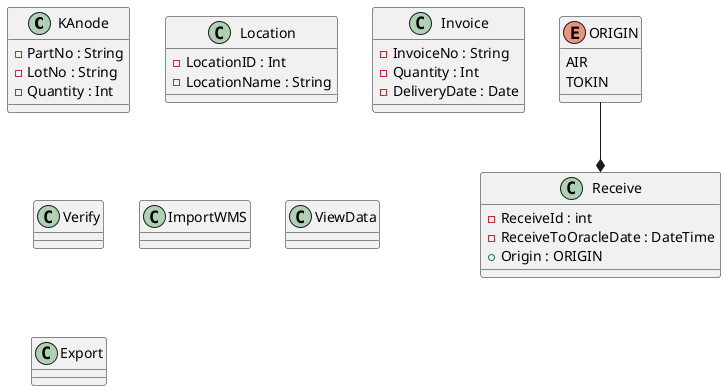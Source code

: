 @startuml Class

class KAnode{
    -PartNo : String
    -LotNo : String
    -Quantity : Int
}

class Location{
    -LocationID : Int
    -LocationName : String
}

class Invoice{
    -InvoiceNo : String
    -Quantity : Int
    -DeliveryDate : Date
}

enum ORIGIN{
    AIR
    TOKIN
}
class Receive{
    -ReceiveId : int
    -ReceiveToOracleDate : DateTime
    +Origin : ORIGIN

    
}
'ENUM of Receive'
ORIGIN --* Receive
'Association of Receive'

class Verify

class ImportWMS

class ViewData

class Export



@enduml